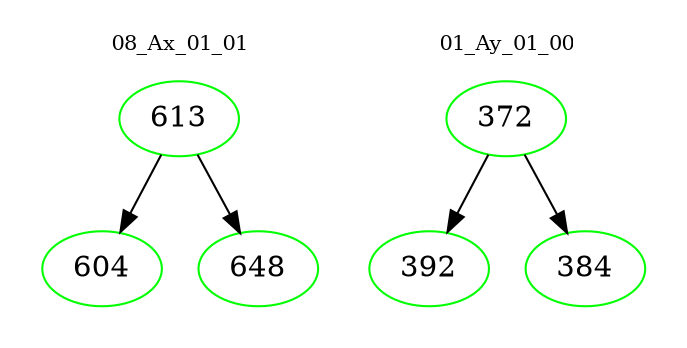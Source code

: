 digraph{
subgraph cluster_0 {
color = white
label = "08_Ax_01_01";
fontsize=10;
T0_613 [label="613", color="green"]
T0_613 -> T0_604 [color="black"]
T0_604 [label="604", color="green"]
T0_613 -> T0_648 [color="black"]
T0_648 [label="648", color="green"]
}
subgraph cluster_1 {
color = white
label = "01_Ay_01_00";
fontsize=10;
T1_372 [label="372", color="green"]
T1_372 -> T1_392 [color="black"]
T1_392 [label="392", color="green"]
T1_372 -> T1_384 [color="black"]
T1_384 [label="384", color="green"]
}
}
